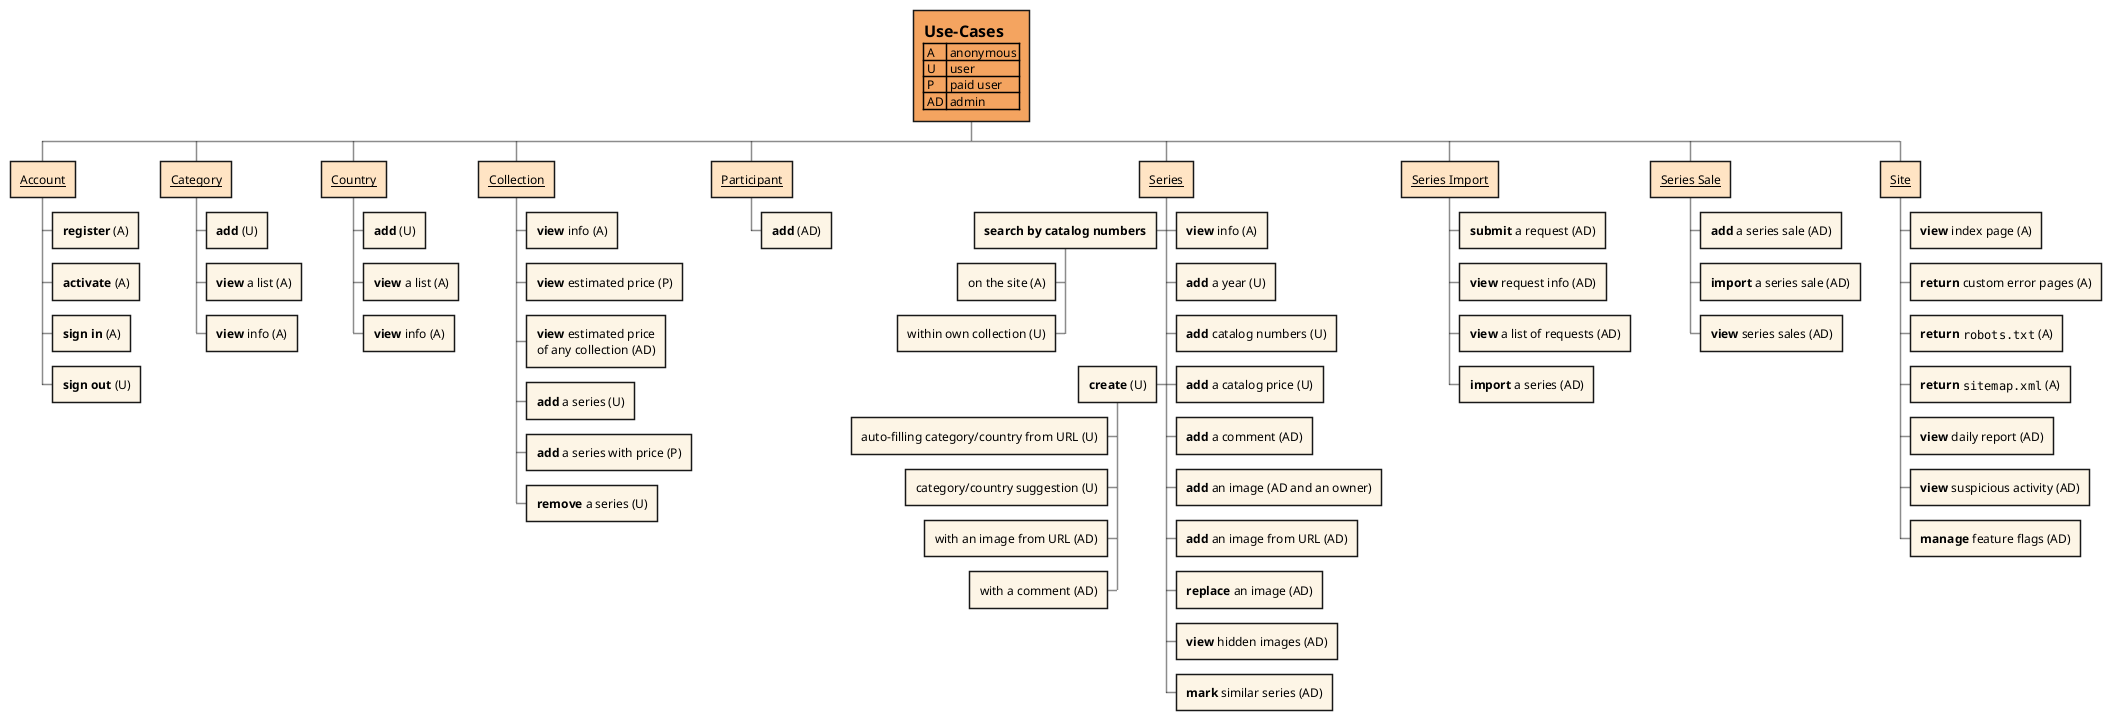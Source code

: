 @startwbs all-use-cases.png
' See for details:
' - https://plantuml.com/en/wbs-diagram
' - https://plantuml.com/en/color
' - https://plantuml.com/en/creole

<style>
	wbsDiagram {
		arrow {
			LineStyle 1
		}
		' highlight root
		rootNode {
			BackgroundColor SandyBrown
		}
		' highlight domains
		:depth(1) {
			BackgroundColor Bisque
		}
		' highlight cases
		:depth(2) {
			BackgroundColor OldLace
		}
		:depth(3) {
			BackgroundColor OldLace
		}
	}
</style>

* = Use-Cases\n| A | anonymous |\n| U | user |\n| P | paid user |\n| AD | admin |

** __Account__
*** **register** (A)
*** **activate** (A)
*** **sign in** (A)
*** **sign out** (U)

** __Category__
*** **add** (U)
*** **view** a list (A)
*** **view** info (A)

** __Country__
*** **add** (U)
*** **view** a list (A)
*** **view** info (A)

** __Collection__
*** **view** info (A)
*** **view** estimated price (P)
*** **view** estimated price\nof any collection (AD)
*** **add** a series (U)
*** **add** a series with price (P)
*** **remove** a series (U)

** __Participant__
*** **add** (AD)

** __Series__
*** **view** info (A)
--- **search by catalog numbers**
---- on the site (A)
---- within own collection (U)
--- **create** (U)
---- auto-filling category/country from URL (U)
---- category/country suggestion (U)
---- with an image from URL (AD)
---- with a comment (AD)
*** **add** a year (U)
*** **add** catalog numbers (U)
*** **add** a catalog price (U)
*** **add** a comment (AD)
*** **add** an image (AD and an owner)
*** **add** an image from URL (AD)
*** **replace** an image (AD)
*** **view** hidden images (AD)
*** **mark** similar series (AD)

** __Series Import__
*** **submit** a request (AD)
*** **view** request info (AD)
*** **view** a list of requests (AD)
*** **import** a series (AD)

** __Series Sale__
*** **add** a series sale (AD)
*** **import** a series sale (AD)
*** **view** series sales (AD)

** __Site__
*** **view** index page (A)
*** **return** custom error pages (A)
*** **return** ""robots.txt"" (A)
*** **return** ""sitemap.xml"" (A)
*** **view** daily report (AD)
*** **view** suspicious activity (AD)
*** **manage** feature flags (AD)

@endwbs

